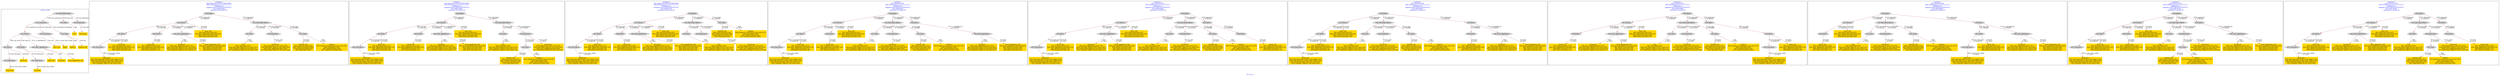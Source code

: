 digraph n0 {
fontcolor="blue"
remincross="true"
label="s01-cb.csv"
subgraph cluster_0 {
label="1-correct model"
n2[style="filled",color="white",fillcolor="lightgray",label="E12_Production1"];
n3[style="filled",color="white",fillcolor="lightgray",label="E21_Person1"];
n4[style="filled",color="white",fillcolor="lightgray",label="E52_Time-Span3"];
n5[style="filled",color="white",fillcolor="lightgray",label="E55_Type1"];
n6[style="filled",color="white",fillcolor="lightgray",label="E67_Birth1"];
n7[style="filled",color="white",fillcolor="lightgray",label="E69_Death1"];
n8[style="filled",color="white",fillcolor="lightgray",label="E82_Actor_Appellation1"];
n9[style="filled",color="white",fillcolor="lightgray",label="E22_Man-Made_Object1"];
n10[style="filled",color="white",fillcolor="lightgray",label="E35_Title1"];
n11[style="filled",color="white",fillcolor="lightgray",label="E54_Dimension1"];
n12[style="filled",color="white",fillcolor="lightgray",label="E52_Time-Span1"];
n13[style="filled",color="white",fillcolor="lightgray",label="E52_Time-Span2"];
n14[shape="plaintext",style="filled",fillcolor="gold",label="Actor_URI"];
n15[shape="plaintext",style="filled",fillcolor="gold",label="Begin Date"];
n16[shape="plaintext",style="filled",fillcolor="gold",label="Title"];
n17[shape="plaintext",style="filled",fillcolor="gold",label="Attribution"];
n18[shape="plaintext",style="filled",fillcolor="gold",label="Dated"];
n19[shape="plaintext",style="filled",fillcolor="gold",label="Medium"];
n20[shape="plaintext",style="filled",fillcolor="gold",label="Death_URI"];
n21[shape="plaintext",style="filled",fillcolor="gold",label="Dimensions"];
n22[shape="plaintext",style="filled",fillcolor="gold",label="Birth_URI"];
n23[shape="plaintext",style="filled",fillcolor="gold",label="Medium_URI"];
n24[shape="plaintext",style="filled",fillcolor="gold",label="Artist_Appellation_URI"];
n25[shape="plaintext",style="filled",fillcolor="gold",label="End Date"];
}
subgraph cluster_1 {
label="candidate 0\nlink coherence:0.05263157894736842\nnode coherence:0.1111111111111111\nconfidence:1.0\nmapping score:0.40370370370370373\ncost:1008.654558\n-precision:0.56-recall:0.45"
n27[style="filled",color="white",fillcolor="lightgray",label="E21_Person1"];
n28[style="filled",color="white",fillcolor="lightgray",label="E67_Birth1"];
n29[style="filled",color="white",fillcolor="lightgray",label="E69_Death1"];
n30[style="filled",color="white",fillcolor="lightgray",label="E82_Actor_Appellation1"];
n31[style="filled",color="white",fillcolor="lightgray",label="E22_Man-Made_Object1"];
n32[style="filled",color="white",fillcolor="lightgray",label="E35_Title1"];
n33[style="filled",color="white",fillcolor="lightgray",label="E54_Dimension1"];
n34[style="filled",color="white",fillcolor="lightgray",label="E55_Type1"];
n35[style="filled",color="white",fillcolor="lightgray",label="E38_Image1"];
n36[style="filled",color="white",fillcolor="lightgray",label="E52_Time-Span1"];
n37[shape="plaintext",style="filled",fillcolor="gold",label="Death_URI\n[E67_Death,classLink,0.502]\n[E82_Actor_Appellation,classLink,0.194]\n[E69_Birth,classLink,0.173]\n[E21_Person,classLink,0.131]"];
n38[shape="plaintext",style="filled",fillcolor="gold",label="Begin Date\n[E52_Time-Span,P82a_begin_of_the_begin,0.513]\n[E52_Time-Span,P82_at_some_time_within,0.363]\n[E52_Time-Span,P82b_end_of_the_end,0.101]\n[E33_Linguistic_Object,P3_has_note,0.024]"];
n39[shape="plaintext",style="filled",fillcolor="gold",label="Medium_URI\n[E55_Type,classLink,0.421]\n[E57_Material,classLink,0.399]\n[E74_Group,classLink,0.152]\n[E55_Type,label,0.028]"];
n40[shape="plaintext",style="filled",fillcolor="gold",label="Actor_URI\n[E67_Birth,classLink,0.307]\n[E82_Actor_Appellation,classLink,0.283]\n[E21_Person,classLink,0.216]\n[E69_Death,classLink,0.195]"];
n41[shape="plaintext",style="filled",fillcolor="gold",label="Dimensions\n[E54_Dimension,P3_has_note,0.874]\n[E22_Man-Made_Object,P3_has_note,0.054]\n[E82_Actor_Appellation,label,0.045]\n[E73_Information_Object,P3_has_note,0.028]"];
n42[shape="plaintext",style="filled",fillcolor="gold",label="Medium\n[E29_Design_or_Procedure,P3_has_note,0.367]\n[E55_Type,label,0.305]\n[E57_Material,label,0.243]\n[E57_Material,classLink,0.085]"];
n43[shape="plaintext",style="filled",fillcolor="gold",label="Attribution\n[E82_Actor_Appellation,label,0.767]\n[E22_Man-Made_Object,P3_has_note,0.087]\n[E73_Information_Object,P3_has_note,0.074]\n[E33_Linguistic_Object,P3_has_note,0.071]"];
n44[shape="plaintext",style="filled",fillcolor="gold",label="Title\n[E35_Title,label,0.565]\n[E22_Man-Made_Object,P3_has_note,0.161]\n[E33_Linguistic_Object,P3_has_note,0.14]\n[E73_Information_Object,P3_has_note,0.134]"];
n45[shape="plaintext",style="filled",fillcolor="gold",label="Birth_URI\n[E67_Birth,classLink,0.613]\n[E82_Actor_Appellation,classLink,0.159]\n[E21_Person,classLink,0.12]\n[E69_Death,classLink,0.108]"];
n46[shape="plaintext",style="filled",fillcolor="gold",label="Artist_Appellation_URI\n[E82_Actor_Appellation,classLink,0.682]\n[E21_Person,classLink,0.202]\n[E67_Birth,classLink,0.072]\n[E69_Death,classLink,0.045]"];
}
subgraph cluster_2 {
label="candidate 1\nlink coherence:0.05263157894736842\nnode coherence:0.1111111111111111\nconfidence:1.0\nmapping score:0.40370370370370373\ncost:1008.783697\n-precision:0.56-recall:0.45"
n48[style="filled",color="white",fillcolor="lightgray",label="E21_Person1"];
n49[style="filled",color="white",fillcolor="lightgray",label="E67_Birth1"];
n50[style="filled",color="white",fillcolor="lightgray",label="E69_Death1"];
n51[style="filled",color="white",fillcolor="lightgray",label="E82_Actor_Appellation1"];
n52[style="filled",color="white",fillcolor="lightgray",label="E22_Man-Made_Object1"];
n53[style="filled",color="white",fillcolor="lightgray",label="E35_Title1"];
n54[style="filled",color="white",fillcolor="lightgray",label="E54_Dimension1"];
n55[style="filled",color="white",fillcolor="lightgray",label="E38_Image1"];
n56[style="filled",color="white",fillcolor="lightgray",label="E55_Type1"];
n57[style="filled",color="white",fillcolor="lightgray",label="E52_Time-Span1"];
n58[shape="plaintext",style="filled",fillcolor="gold",label="Death_URI\n[E67_Death,classLink,0.502]\n[E82_Actor_Appellation,classLink,0.194]\n[E69_Birth,classLink,0.173]\n[E21_Person,classLink,0.131]"];
n59[shape="plaintext",style="filled",fillcolor="gold",label="Begin Date\n[E52_Time-Span,P82a_begin_of_the_begin,0.513]\n[E52_Time-Span,P82_at_some_time_within,0.363]\n[E52_Time-Span,P82b_end_of_the_end,0.101]\n[E33_Linguistic_Object,P3_has_note,0.024]"];
n60[shape="plaintext",style="filled",fillcolor="gold",label="Medium_URI\n[E55_Type,classLink,0.421]\n[E57_Material,classLink,0.399]\n[E74_Group,classLink,0.152]\n[E55_Type,label,0.028]"];
n61[shape="plaintext",style="filled",fillcolor="gold",label="Actor_URI\n[E67_Birth,classLink,0.307]\n[E82_Actor_Appellation,classLink,0.283]\n[E21_Person,classLink,0.216]\n[E69_Death,classLink,0.195]"];
n62[shape="plaintext",style="filled",fillcolor="gold",label="Dimensions\n[E54_Dimension,P3_has_note,0.874]\n[E22_Man-Made_Object,P3_has_note,0.054]\n[E82_Actor_Appellation,label,0.045]\n[E73_Information_Object,P3_has_note,0.028]"];
n63[shape="plaintext",style="filled",fillcolor="gold",label="Medium\n[E29_Design_or_Procedure,P3_has_note,0.367]\n[E55_Type,label,0.305]\n[E57_Material,label,0.243]\n[E57_Material,classLink,0.085]"];
n64[shape="plaintext",style="filled",fillcolor="gold",label="Attribution\n[E82_Actor_Appellation,label,0.767]\n[E22_Man-Made_Object,P3_has_note,0.087]\n[E73_Information_Object,P3_has_note,0.074]\n[E33_Linguistic_Object,P3_has_note,0.071]"];
n65[shape="plaintext",style="filled",fillcolor="gold",label="Title\n[E35_Title,label,0.565]\n[E22_Man-Made_Object,P3_has_note,0.161]\n[E33_Linguistic_Object,P3_has_note,0.14]\n[E73_Information_Object,P3_has_note,0.134]"];
n66[shape="plaintext",style="filled",fillcolor="gold",label="Birth_URI\n[E67_Birth,classLink,0.613]\n[E82_Actor_Appellation,classLink,0.159]\n[E21_Person,classLink,0.12]\n[E69_Death,classLink,0.108]"];
n67[shape="plaintext",style="filled",fillcolor="gold",label="Artist_Appellation_URI\n[E82_Actor_Appellation,classLink,0.682]\n[E21_Person,classLink,0.202]\n[E67_Birth,classLink,0.072]\n[E69_Death,classLink,0.045]"];
}
subgraph cluster_3 {
label="candidate 2\nlink coherence:0.05263157894736842\nnode coherence:0.1111111111111111\nconfidence:1.0\nmapping score:0.40370370370370373\ncost:1008.832776\n-precision:0.56-recall:0.45"
n69[style="filled",color="white",fillcolor="lightgray",label="E21_Person1"];
n70[style="filled",color="white",fillcolor="lightgray",label="E67_Birth1"];
n71[style="filled",color="white",fillcolor="lightgray",label="E69_Death1"];
n72[style="filled",color="white",fillcolor="lightgray",label="E82_Actor_Appellation1"];
n73[style="filled",color="white",fillcolor="lightgray",label="E22_Man-Made_Object1"];
n74[style="filled",color="white",fillcolor="lightgray",label="E35_Title1"];
n75[style="filled",color="white",fillcolor="lightgray",label="E54_Dimension1"];
n76[style="filled",color="white",fillcolor="lightgray",label="E38_Image1"];
n77[style="filled",color="white",fillcolor="lightgray",label="E55_Type1"];
n78[style="filled",color="white",fillcolor="lightgray",label="E52_Time-Span1"];
n79[shape="plaintext",style="filled",fillcolor="gold",label="Death_URI\n[E67_Death,classLink,0.502]\n[E82_Actor_Appellation,classLink,0.194]\n[E69_Birth,classLink,0.173]\n[E21_Person,classLink,0.131]"];
n80[shape="plaintext",style="filled",fillcolor="gold",label="Begin Date\n[E52_Time-Span,P82a_begin_of_the_begin,0.513]\n[E52_Time-Span,P82_at_some_time_within,0.363]\n[E52_Time-Span,P82b_end_of_the_end,0.101]\n[E33_Linguistic_Object,P3_has_note,0.024]"];
n81[shape="plaintext",style="filled",fillcolor="gold",label="Medium_URI\n[E55_Type,classLink,0.421]\n[E57_Material,classLink,0.399]\n[E74_Group,classLink,0.152]\n[E55_Type,label,0.028]"];
n82[shape="plaintext",style="filled",fillcolor="gold",label="Actor_URI\n[E67_Birth,classLink,0.307]\n[E82_Actor_Appellation,classLink,0.283]\n[E21_Person,classLink,0.216]\n[E69_Death,classLink,0.195]"];
n83[shape="plaintext",style="filled",fillcolor="gold",label="Dimensions\n[E54_Dimension,P3_has_note,0.874]\n[E22_Man-Made_Object,P3_has_note,0.054]\n[E82_Actor_Appellation,label,0.045]\n[E73_Information_Object,P3_has_note,0.028]"];
n84[shape="plaintext",style="filled",fillcolor="gold",label="Medium\n[E29_Design_or_Procedure,P3_has_note,0.367]\n[E55_Type,label,0.305]\n[E57_Material,label,0.243]\n[E57_Material,classLink,0.085]"];
n85[shape="plaintext",style="filled",fillcolor="gold",label="Attribution\n[E82_Actor_Appellation,label,0.767]\n[E22_Man-Made_Object,P3_has_note,0.087]\n[E73_Information_Object,P3_has_note,0.074]\n[E33_Linguistic_Object,P3_has_note,0.071]"];
n86[shape="plaintext",style="filled",fillcolor="gold",label="Title\n[E35_Title,label,0.565]\n[E22_Man-Made_Object,P3_has_note,0.161]\n[E33_Linguistic_Object,P3_has_note,0.14]\n[E73_Information_Object,P3_has_note,0.134]"];
n87[shape="plaintext",style="filled",fillcolor="gold",label="Birth_URI\n[E67_Birth,classLink,0.613]\n[E82_Actor_Appellation,classLink,0.159]\n[E21_Person,classLink,0.12]\n[E69_Death,classLink,0.108]"];
n88[shape="plaintext",style="filled",fillcolor="gold",label="Artist_Appellation_URI\n[E82_Actor_Appellation,classLink,0.682]\n[E21_Person,classLink,0.202]\n[E67_Birth,classLink,0.072]\n[E69_Death,classLink,0.045]"];
}
subgraph cluster_4 {
label="candidate 3\nlink coherence:0.05\nnode coherence:0.1111111111111111\nconfidence:1.0\nmapping score:0.40370370370370373\ncost:1009.65418\n-precision:0.4-recall:0.36"
n90[style="filled",color="white",fillcolor="lightgray",label="E21_Person1"];
n91[style="filled",color="white",fillcolor="lightgray",label="E67_Birth1"];
n92[style="filled",color="white",fillcolor="lightgray",label="E69_Death1"];
n93[style="filled",color="white",fillcolor="lightgray",label="E22_Man-Made_Object1"];
n94[style="filled",color="white",fillcolor="lightgray",label="E35_Title1"];
n95[style="filled",color="white",fillcolor="lightgray",label="E54_Dimension1"];
n96[style="filled",color="white",fillcolor="lightgray",label="E55_Type1"];
n97[style="filled",color="white",fillcolor="lightgray",label="E38_Image1"];
n98[style="filled",color="white",fillcolor="lightgray",label="E39_Actor1"];
n99[style="filled",color="white",fillcolor="lightgray",label="E82_Actor_Appellation1"];
n100[style="filled",color="white",fillcolor="lightgray",label="E52_Time-Span1"];
n101[shape="plaintext",style="filled",fillcolor="gold",label="Death_URI\n[E67_Death,classLink,0.502]\n[E82_Actor_Appellation,classLink,0.194]\n[E69_Birth,classLink,0.173]\n[E21_Person,classLink,0.131]"];
n102[shape="plaintext",style="filled",fillcolor="gold",label="Begin Date\n[E52_Time-Span,P82a_begin_of_the_begin,0.513]\n[E52_Time-Span,P82_at_some_time_within,0.363]\n[E52_Time-Span,P82b_end_of_the_end,0.101]\n[E33_Linguistic_Object,P3_has_note,0.024]"];
n103[shape="plaintext",style="filled",fillcolor="gold",label="Medium_URI\n[E55_Type,classLink,0.421]\n[E57_Material,classLink,0.399]\n[E74_Group,classLink,0.152]\n[E55_Type,label,0.028]"];
n104[shape="plaintext",style="filled",fillcolor="gold",label="Actor_URI\n[E67_Birth,classLink,0.307]\n[E82_Actor_Appellation,classLink,0.283]\n[E21_Person,classLink,0.216]\n[E69_Death,classLink,0.195]"];
n105[shape="plaintext",style="filled",fillcolor="gold",label="Dimensions\n[E54_Dimension,P3_has_note,0.874]\n[E22_Man-Made_Object,P3_has_note,0.054]\n[E82_Actor_Appellation,label,0.045]\n[E73_Information_Object,P3_has_note,0.028]"];
n106[shape="plaintext",style="filled",fillcolor="gold",label="Medium\n[E29_Design_or_Procedure,P3_has_note,0.367]\n[E55_Type,label,0.305]\n[E57_Material,label,0.243]\n[E57_Material,classLink,0.085]"];
n107[shape="plaintext",style="filled",fillcolor="gold",label="Attribution\n[E82_Actor_Appellation,label,0.767]\n[E22_Man-Made_Object,P3_has_note,0.087]\n[E73_Information_Object,P3_has_note,0.074]\n[E33_Linguistic_Object,P3_has_note,0.071]"];
n108[shape="plaintext",style="filled",fillcolor="gold",label="Title\n[E35_Title,label,0.565]\n[E22_Man-Made_Object,P3_has_note,0.161]\n[E33_Linguistic_Object,P3_has_note,0.14]\n[E73_Information_Object,P3_has_note,0.134]"];
n109[shape="plaintext",style="filled",fillcolor="gold",label="Birth_URI\n[E67_Birth,classLink,0.613]\n[E82_Actor_Appellation,classLink,0.159]\n[E21_Person,classLink,0.12]\n[E69_Death,classLink,0.108]"];
n110[shape="plaintext",style="filled",fillcolor="gold",label="Artist_Appellation_URI\n[E82_Actor_Appellation,classLink,0.682]\n[E21_Person,classLink,0.202]\n[E67_Birth,classLink,0.072]\n[E69_Death,classLink,0.045]"];
}
subgraph cluster_5 {
label="candidate 4\nlink coherence:0.05\nnode coherence:0.1111111111111111\nconfidence:1.0\nmapping score:0.40370370370370373\ncost:1009.654263\n-precision:0.4-recall:0.36"
n112[style="filled",color="white",fillcolor="lightgray",label="E21_Person1"];
n113[style="filled",color="white",fillcolor="lightgray",label="E67_Birth1"];
n114[style="filled",color="white",fillcolor="lightgray",label="E82_Actor_Appellation1"];
n115[style="filled",color="white",fillcolor="lightgray",label="E22_Man-Made_Object1"];
n116[style="filled",color="white",fillcolor="lightgray",label="E35_Title1"];
n117[style="filled",color="white",fillcolor="lightgray",label="E54_Dimension1"];
n118[style="filled",color="white",fillcolor="lightgray",label="E55_Type1"];
n119[style="filled",color="white",fillcolor="lightgray",label="E38_Image1"];
n120[style="filled",color="white",fillcolor="lightgray",label="E39_Actor1"];
n121[style="filled",color="white",fillcolor="lightgray",label="E69_Death1"];
n122[style="filled",color="white",fillcolor="lightgray",label="E52_Time-Span1"];
n123[shape="plaintext",style="filled",fillcolor="gold",label="Death_URI\n[E67_Death,classLink,0.502]\n[E82_Actor_Appellation,classLink,0.194]\n[E69_Birth,classLink,0.173]\n[E21_Person,classLink,0.131]"];
n124[shape="plaintext",style="filled",fillcolor="gold",label="Begin Date\n[E52_Time-Span,P82a_begin_of_the_begin,0.513]\n[E52_Time-Span,P82_at_some_time_within,0.363]\n[E52_Time-Span,P82b_end_of_the_end,0.101]\n[E33_Linguistic_Object,P3_has_note,0.024]"];
n125[shape="plaintext",style="filled",fillcolor="gold",label="Medium_URI\n[E55_Type,classLink,0.421]\n[E57_Material,classLink,0.399]\n[E74_Group,classLink,0.152]\n[E55_Type,label,0.028]"];
n126[shape="plaintext",style="filled",fillcolor="gold",label="Actor_URI\n[E67_Birth,classLink,0.307]\n[E82_Actor_Appellation,classLink,0.283]\n[E21_Person,classLink,0.216]\n[E69_Death,classLink,0.195]"];
n127[shape="plaintext",style="filled",fillcolor="gold",label="Dimensions\n[E54_Dimension,P3_has_note,0.874]\n[E22_Man-Made_Object,P3_has_note,0.054]\n[E82_Actor_Appellation,label,0.045]\n[E73_Information_Object,P3_has_note,0.028]"];
n128[shape="plaintext",style="filled",fillcolor="gold",label="Medium\n[E29_Design_or_Procedure,P3_has_note,0.367]\n[E55_Type,label,0.305]\n[E57_Material,label,0.243]\n[E57_Material,classLink,0.085]"];
n129[shape="plaintext",style="filled",fillcolor="gold",label="Attribution\n[E82_Actor_Appellation,label,0.767]\n[E22_Man-Made_Object,P3_has_note,0.087]\n[E73_Information_Object,P3_has_note,0.074]\n[E33_Linguistic_Object,P3_has_note,0.071]"];
n130[shape="plaintext",style="filled",fillcolor="gold",label="Title\n[E35_Title,label,0.565]\n[E22_Man-Made_Object,P3_has_note,0.161]\n[E33_Linguistic_Object,P3_has_note,0.14]\n[E73_Information_Object,P3_has_note,0.134]"];
n131[shape="plaintext",style="filled",fillcolor="gold",label="Birth_URI\n[E67_Birth,classLink,0.613]\n[E82_Actor_Appellation,classLink,0.159]\n[E21_Person,classLink,0.12]\n[E69_Death,classLink,0.108]"];
n132[shape="plaintext",style="filled",fillcolor="gold",label="Artist_Appellation_URI\n[E82_Actor_Appellation,classLink,0.682]\n[E21_Person,classLink,0.202]\n[E67_Birth,classLink,0.072]\n[E69_Death,classLink,0.045]"];
}
subgraph cluster_6 {
label="candidate 5\nlink coherence:0.05\nnode coherence:0.1111111111111111\nconfidence:1.0\nmapping score:0.40370370370370373\ncost:1009.654577\n-precision:0.3-recall:0.27"
n134[style="filled",color="white",fillcolor="lightgray",label="E21_Person1"];
n135[style="filled",color="white",fillcolor="lightgray",label="E67_Birth1"];
n136[style="filled",color="white",fillcolor="lightgray",label="E22_Man-Made_Object1"];
n137[style="filled",color="white",fillcolor="lightgray",label="E35_Title1"];
n138[style="filled",color="white",fillcolor="lightgray",label="E54_Dimension1"];
n139[style="filled",color="white",fillcolor="lightgray",label="E55_Type1"];
n140[style="filled",color="white",fillcolor="lightgray",label="E38_Image1"];
n141[style="filled",color="white",fillcolor="lightgray",label="E39_Actor1"];
n142[style="filled",color="white",fillcolor="lightgray",label="E69_Death1"];
n143[style="filled",color="white",fillcolor="lightgray",label="E82_Actor_Appellation1"];
n144[style="filled",color="white",fillcolor="lightgray",label="E52_Time-Span1"];
n145[shape="plaintext",style="filled",fillcolor="gold",label="Death_URI\n[E67_Death,classLink,0.502]\n[E82_Actor_Appellation,classLink,0.194]\n[E69_Birth,classLink,0.173]\n[E21_Person,classLink,0.131]"];
n146[shape="plaintext",style="filled",fillcolor="gold",label="Begin Date\n[E52_Time-Span,P82a_begin_of_the_begin,0.513]\n[E52_Time-Span,P82_at_some_time_within,0.363]\n[E52_Time-Span,P82b_end_of_the_end,0.101]\n[E33_Linguistic_Object,P3_has_note,0.024]"];
n147[shape="plaintext",style="filled",fillcolor="gold",label="Medium_URI\n[E55_Type,classLink,0.421]\n[E57_Material,classLink,0.399]\n[E74_Group,classLink,0.152]\n[E55_Type,label,0.028]"];
n148[shape="plaintext",style="filled",fillcolor="gold",label="Actor_URI\n[E67_Birth,classLink,0.307]\n[E82_Actor_Appellation,classLink,0.283]\n[E21_Person,classLink,0.216]\n[E69_Death,classLink,0.195]"];
n149[shape="plaintext",style="filled",fillcolor="gold",label="Dimensions\n[E54_Dimension,P3_has_note,0.874]\n[E22_Man-Made_Object,P3_has_note,0.054]\n[E82_Actor_Appellation,label,0.045]\n[E73_Information_Object,P3_has_note,0.028]"];
n150[shape="plaintext",style="filled",fillcolor="gold",label="Medium\n[E29_Design_or_Procedure,P3_has_note,0.367]\n[E55_Type,label,0.305]\n[E57_Material,label,0.243]\n[E57_Material,classLink,0.085]"];
n151[shape="plaintext",style="filled",fillcolor="gold",label="Attribution\n[E82_Actor_Appellation,label,0.767]\n[E22_Man-Made_Object,P3_has_note,0.087]\n[E73_Information_Object,P3_has_note,0.074]\n[E33_Linguistic_Object,P3_has_note,0.071]"];
n152[shape="plaintext",style="filled",fillcolor="gold",label="Title\n[E35_Title,label,0.565]\n[E22_Man-Made_Object,P3_has_note,0.161]\n[E33_Linguistic_Object,P3_has_note,0.14]\n[E73_Information_Object,P3_has_note,0.134]"];
n153[shape="plaintext",style="filled",fillcolor="gold",label="Birth_URI\n[E67_Birth,classLink,0.613]\n[E82_Actor_Appellation,classLink,0.159]\n[E21_Person,classLink,0.12]\n[E69_Death,classLink,0.108]"];
n154[shape="plaintext",style="filled",fillcolor="gold",label="Artist_Appellation_URI\n[E82_Actor_Appellation,classLink,0.682]\n[E21_Person,classLink,0.202]\n[E67_Birth,classLink,0.072]\n[E69_Death,classLink,0.045]"];
}
subgraph cluster_7 {
label="candidate 6\nlink coherence:0.05\nnode coherence:0.1111111111111111\nconfidence:1.0\nmapping score:0.40370370370370373\ncost:1009.655969\n-precision:0.4-recall:0.36"
n156[style="filled",color="white",fillcolor="lightgray",label="E21_Person1"];
n157[style="filled",color="white",fillcolor="lightgray",label="E69_Death1"];
n158[style="filled",color="white",fillcolor="lightgray",label="E82_Actor_Appellation1"];
n159[style="filled",color="white",fillcolor="lightgray",label="E22_Man-Made_Object1"];
n160[style="filled",color="white",fillcolor="lightgray",label="E35_Title1"];
n161[style="filled",color="white",fillcolor="lightgray",label="E54_Dimension1"];
n162[style="filled",color="white",fillcolor="lightgray",label="E55_Type1"];
n163[style="filled",color="white",fillcolor="lightgray",label="E38_Image1"];
n164[style="filled",color="white",fillcolor="lightgray",label="E39_Actor1"];
n165[style="filled",color="white",fillcolor="lightgray",label="E67_Birth1"];
n166[style="filled",color="white",fillcolor="lightgray",label="E52_Time-Span1"];
n167[shape="plaintext",style="filled",fillcolor="gold",label="Death_URI\n[E67_Death,classLink,0.502]\n[E82_Actor_Appellation,classLink,0.194]\n[E69_Birth,classLink,0.173]\n[E21_Person,classLink,0.131]"];
n168[shape="plaintext",style="filled",fillcolor="gold",label="Begin Date\n[E52_Time-Span,P82a_begin_of_the_begin,0.513]\n[E52_Time-Span,P82_at_some_time_within,0.363]\n[E52_Time-Span,P82b_end_of_the_end,0.101]\n[E33_Linguistic_Object,P3_has_note,0.024]"];
n169[shape="plaintext",style="filled",fillcolor="gold",label="Medium_URI\n[E55_Type,classLink,0.421]\n[E57_Material,classLink,0.399]\n[E74_Group,classLink,0.152]\n[E55_Type,label,0.028]"];
n170[shape="plaintext",style="filled",fillcolor="gold",label="Actor_URI\n[E67_Birth,classLink,0.307]\n[E82_Actor_Appellation,classLink,0.283]\n[E21_Person,classLink,0.216]\n[E69_Death,classLink,0.195]"];
n171[shape="plaintext",style="filled",fillcolor="gold",label="Dimensions\n[E54_Dimension,P3_has_note,0.874]\n[E22_Man-Made_Object,P3_has_note,0.054]\n[E82_Actor_Appellation,label,0.045]\n[E73_Information_Object,P3_has_note,0.028]"];
n172[shape="plaintext",style="filled",fillcolor="gold",label="Medium\n[E29_Design_or_Procedure,P3_has_note,0.367]\n[E55_Type,label,0.305]\n[E57_Material,label,0.243]\n[E57_Material,classLink,0.085]"];
n173[shape="plaintext",style="filled",fillcolor="gold",label="Attribution\n[E82_Actor_Appellation,label,0.767]\n[E22_Man-Made_Object,P3_has_note,0.087]\n[E73_Information_Object,P3_has_note,0.074]\n[E33_Linguistic_Object,P3_has_note,0.071]"];
n174[shape="plaintext",style="filled",fillcolor="gold",label="Title\n[E35_Title,label,0.565]\n[E22_Man-Made_Object,P3_has_note,0.161]\n[E33_Linguistic_Object,P3_has_note,0.14]\n[E73_Information_Object,P3_has_note,0.134]"];
n175[shape="plaintext",style="filled",fillcolor="gold",label="Birth_URI\n[E67_Birth,classLink,0.613]\n[E82_Actor_Appellation,classLink,0.159]\n[E21_Person,classLink,0.12]\n[E69_Death,classLink,0.108]"];
n176[shape="plaintext",style="filled",fillcolor="gold",label="Artist_Appellation_URI\n[E82_Actor_Appellation,classLink,0.682]\n[E21_Person,classLink,0.202]\n[E67_Birth,classLink,0.072]\n[E69_Death,classLink,0.045]"];
}
subgraph cluster_8 {
label="candidate 7\nlink coherence:0.05\nnode coherence:0.1111111111111111\nconfidence:1.0\nmapping score:0.40370370370370373\ncost:1009.656283\n-precision:0.3-recall:0.27"
n178[style="filled",color="white",fillcolor="lightgray",label="E21_Person1"];
n179[style="filled",color="white",fillcolor="lightgray",label="E69_Death1"];
n180[style="filled",color="white",fillcolor="lightgray",label="E22_Man-Made_Object1"];
n181[style="filled",color="white",fillcolor="lightgray",label="E35_Title1"];
n182[style="filled",color="white",fillcolor="lightgray",label="E54_Dimension1"];
n183[style="filled",color="white",fillcolor="lightgray",label="E55_Type1"];
n184[style="filled",color="white",fillcolor="lightgray",label="E38_Image1"];
n185[style="filled",color="white",fillcolor="lightgray",label="E39_Actor1"];
n186[style="filled",color="white",fillcolor="lightgray",label="E67_Birth1"];
n187[style="filled",color="white",fillcolor="lightgray",label="E82_Actor_Appellation1"];
n188[style="filled",color="white",fillcolor="lightgray",label="E52_Time-Span1"];
n189[shape="plaintext",style="filled",fillcolor="gold",label="Death_URI\n[E67_Death,classLink,0.502]\n[E82_Actor_Appellation,classLink,0.194]\n[E69_Birth,classLink,0.173]\n[E21_Person,classLink,0.131]"];
n190[shape="plaintext",style="filled",fillcolor="gold",label="Begin Date\n[E52_Time-Span,P82a_begin_of_the_begin,0.513]\n[E52_Time-Span,P82_at_some_time_within,0.363]\n[E52_Time-Span,P82b_end_of_the_end,0.101]\n[E33_Linguistic_Object,P3_has_note,0.024]"];
n191[shape="plaintext",style="filled",fillcolor="gold",label="Medium_URI\n[E55_Type,classLink,0.421]\n[E57_Material,classLink,0.399]\n[E74_Group,classLink,0.152]\n[E55_Type,label,0.028]"];
n192[shape="plaintext",style="filled",fillcolor="gold",label="Actor_URI\n[E67_Birth,classLink,0.307]\n[E82_Actor_Appellation,classLink,0.283]\n[E21_Person,classLink,0.216]\n[E69_Death,classLink,0.195]"];
n193[shape="plaintext",style="filled",fillcolor="gold",label="Dimensions\n[E54_Dimension,P3_has_note,0.874]\n[E22_Man-Made_Object,P3_has_note,0.054]\n[E82_Actor_Appellation,label,0.045]\n[E73_Information_Object,P3_has_note,0.028]"];
n194[shape="plaintext",style="filled",fillcolor="gold",label="Medium\n[E29_Design_or_Procedure,P3_has_note,0.367]\n[E55_Type,label,0.305]\n[E57_Material,label,0.243]\n[E57_Material,classLink,0.085]"];
n195[shape="plaintext",style="filled",fillcolor="gold",label="Attribution\n[E82_Actor_Appellation,label,0.767]\n[E22_Man-Made_Object,P3_has_note,0.087]\n[E73_Information_Object,P3_has_note,0.074]\n[E33_Linguistic_Object,P3_has_note,0.071]"];
n196[shape="plaintext",style="filled",fillcolor="gold",label="Title\n[E35_Title,label,0.565]\n[E22_Man-Made_Object,P3_has_note,0.161]\n[E33_Linguistic_Object,P3_has_note,0.14]\n[E73_Information_Object,P3_has_note,0.134]"];
n197[shape="plaintext",style="filled",fillcolor="gold",label="Birth_URI\n[E67_Birth,classLink,0.613]\n[E82_Actor_Appellation,classLink,0.159]\n[E21_Person,classLink,0.12]\n[E69_Death,classLink,0.108]"];
n198[shape="plaintext",style="filled",fillcolor="gold",label="Artist_Appellation_URI\n[E82_Actor_Appellation,classLink,0.682]\n[E21_Person,classLink,0.202]\n[E67_Birth,classLink,0.072]\n[E69_Death,classLink,0.045]"];
}
subgraph cluster_9 {
label="candidate 8\nlink coherence:0.05\nnode coherence:0.1111111111111111\nconfidence:1.0\nmapping score:0.40370370370370373\ncost:1009.783319\n-precision:0.4-recall:0.36"
n200[style="filled",color="white",fillcolor="lightgray",label="E21_Person1"];
n201[style="filled",color="white",fillcolor="lightgray",label="E67_Birth1"];
n202[style="filled",color="white",fillcolor="lightgray",label="E69_Death1"];
n203[style="filled",color="white",fillcolor="lightgray",label="E22_Man-Made_Object1"];
n204[style="filled",color="white",fillcolor="lightgray",label="E35_Title1"];
n205[style="filled",color="white",fillcolor="lightgray",label="E54_Dimension1"];
n206[style="filled",color="white",fillcolor="lightgray",label="E38_Image1"];
n207[style="filled",color="white",fillcolor="lightgray",label="E39_Actor1"];
n208[style="filled",color="white",fillcolor="lightgray",label="E82_Actor_Appellation1"];
n209[style="filled",color="white",fillcolor="lightgray",label="E55_Type1"];
n210[style="filled",color="white",fillcolor="lightgray",label="E52_Time-Span1"];
n211[shape="plaintext",style="filled",fillcolor="gold",label="Death_URI\n[E67_Death,classLink,0.502]\n[E82_Actor_Appellation,classLink,0.194]\n[E69_Birth,classLink,0.173]\n[E21_Person,classLink,0.131]"];
n212[shape="plaintext",style="filled",fillcolor="gold",label="Begin Date\n[E52_Time-Span,P82a_begin_of_the_begin,0.513]\n[E52_Time-Span,P82_at_some_time_within,0.363]\n[E52_Time-Span,P82b_end_of_the_end,0.101]\n[E33_Linguistic_Object,P3_has_note,0.024]"];
n213[shape="plaintext",style="filled",fillcolor="gold",label="Medium_URI\n[E55_Type,classLink,0.421]\n[E57_Material,classLink,0.399]\n[E74_Group,classLink,0.152]\n[E55_Type,label,0.028]"];
n214[shape="plaintext",style="filled",fillcolor="gold",label="Actor_URI\n[E67_Birth,classLink,0.307]\n[E82_Actor_Appellation,classLink,0.283]\n[E21_Person,classLink,0.216]\n[E69_Death,classLink,0.195]"];
n215[shape="plaintext",style="filled",fillcolor="gold",label="Dimensions\n[E54_Dimension,P3_has_note,0.874]\n[E22_Man-Made_Object,P3_has_note,0.054]\n[E82_Actor_Appellation,label,0.045]\n[E73_Information_Object,P3_has_note,0.028]"];
n216[shape="plaintext",style="filled",fillcolor="gold",label="Medium\n[E29_Design_or_Procedure,P3_has_note,0.367]\n[E55_Type,label,0.305]\n[E57_Material,label,0.243]\n[E57_Material,classLink,0.085]"];
n217[shape="plaintext",style="filled",fillcolor="gold",label="Attribution\n[E82_Actor_Appellation,label,0.767]\n[E22_Man-Made_Object,P3_has_note,0.087]\n[E73_Information_Object,P3_has_note,0.074]\n[E33_Linguistic_Object,P3_has_note,0.071]"];
n218[shape="plaintext",style="filled",fillcolor="gold",label="Title\n[E35_Title,label,0.565]\n[E22_Man-Made_Object,P3_has_note,0.161]\n[E33_Linguistic_Object,P3_has_note,0.14]\n[E73_Information_Object,P3_has_note,0.134]"];
n219[shape="plaintext",style="filled",fillcolor="gold",label="Birth_URI\n[E67_Birth,classLink,0.613]\n[E82_Actor_Appellation,classLink,0.159]\n[E21_Person,classLink,0.12]\n[E69_Death,classLink,0.108]"];
n220[shape="plaintext",style="filled",fillcolor="gold",label="Artist_Appellation_URI\n[E82_Actor_Appellation,classLink,0.682]\n[E21_Person,classLink,0.202]\n[E67_Birth,classLink,0.072]\n[E69_Death,classLink,0.045]"];
}
subgraph cluster_10 {
label="candidate 9\nlink coherence:0.05\nnode coherence:0.1111111111111111\nconfidence:1.0\nmapping score:0.40370370370370373\ncost:1009.783402\n-precision:0.4-recall:0.36"
n222[style="filled",color="white",fillcolor="lightgray",label="E21_Person1"];
n223[style="filled",color="white",fillcolor="lightgray",label="E67_Birth1"];
n224[style="filled",color="white",fillcolor="lightgray",label="E82_Actor_Appellation1"];
n225[style="filled",color="white",fillcolor="lightgray",label="E22_Man-Made_Object1"];
n226[style="filled",color="white",fillcolor="lightgray",label="E35_Title1"];
n227[style="filled",color="white",fillcolor="lightgray",label="E54_Dimension1"];
n228[style="filled",color="white",fillcolor="lightgray",label="E38_Image1"];
n229[style="filled",color="white",fillcolor="lightgray",label="E39_Actor1"];
n230[style="filled",color="white",fillcolor="lightgray",label="E69_Death1"];
n231[style="filled",color="white",fillcolor="lightgray",label="E55_Type1"];
n232[style="filled",color="white",fillcolor="lightgray",label="E52_Time-Span1"];
n233[shape="plaintext",style="filled",fillcolor="gold",label="Death_URI\n[E67_Death,classLink,0.502]\n[E82_Actor_Appellation,classLink,0.194]\n[E69_Birth,classLink,0.173]\n[E21_Person,classLink,0.131]"];
n234[shape="plaintext",style="filled",fillcolor="gold",label="Begin Date\n[E52_Time-Span,P82a_begin_of_the_begin,0.513]\n[E52_Time-Span,P82_at_some_time_within,0.363]\n[E52_Time-Span,P82b_end_of_the_end,0.101]\n[E33_Linguistic_Object,P3_has_note,0.024]"];
n235[shape="plaintext",style="filled",fillcolor="gold",label="Medium_URI\n[E55_Type,classLink,0.421]\n[E57_Material,classLink,0.399]\n[E74_Group,classLink,0.152]\n[E55_Type,label,0.028]"];
n236[shape="plaintext",style="filled",fillcolor="gold",label="Actor_URI\n[E67_Birth,classLink,0.307]\n[E82_Actor_Appellation,classLink,0.283]\n[E21_Person,classLink,0.216]\n[E69_Death,classLink,0.195]"];
n237[shape="plaintext",style="filled",fillcolor="gold",label="Dimensions\n[E54_Dimension,P3_has_note,0.874]\n[E22_Man-Made_Object,P3_has_note,0.054]\n[E82_Actor_Appellation,label,0.045]\n[E73_Information_Object,P3_has_note,0.028]"];
n238[shape="plaintext",style="filled",fillcolor="gold",label="Medium\n[E29_Design_or_Procedure,P3_has_note,0.367]\n[E55_Type,label,0.305]\n[E57_Material,label,0.243]\n[E57_Material,classLink,0.085]"];
n239[shape="plaintext",style="filled",fillcolor="gold",label="Attribution\n[E82_Actor_Appellation,label,0.767]\n[E22_Man-Made_Object,P3_has_note,0.087]\n[E73_Information_Object,P3_has_note,0.074]\n[E33_Linguistic_Object,P3_has_note,0.071]"];
n240[shape="plaintext",style="filled",fillcolor="gold",label="Title\n[E35_Title,label,0.565]\n[E22_Man-Made_Object,P3_has_note,0.161]\n[E33_Linguistic_Object,P3_has_note,0.14]\n[E73_Information_Object,P3_has_note,0.134]"];
n241[shape="plaintext",style="filled",fillcolor="gold",label="Birth_URI\n[E67_Birth,classLink,0.613]\n[E82_Actor_Appellation,classLink,0.159]\n[E21_Person,classLink,0.12]\n[E69_Death,classLink,0.108]"];
n242[shape="plaintext",style="filled",fillcolor="gold",label="Artist_Appellation_URI\n[E82_Actor_Appellation,classLink,0.682]\n[E21_Person,classLink,0.202]\n[E67_Birth,classLink,0.072]\n[E69_Death,classLink,0.045]"];
}
n2 -> n3[color="brown",fontcolor="black",label="P14_carried_out_by"]
n2 -> n4[color="brown",fontcolor="black",label="P4_has_time-span"]
n2 -> n5[color="brown",fontcolor="black",label="P32_used_general_technique"]
n3 -> n6[color="brown",fontcolor="black",label="P98i_was_born"]
n3 -> n7[color="brown",fontcolor="black",label="P100i_died_in"]
n3 -> n8[color="brown",fontcolor="black",label="P131_is_identified_by"]
n9 -> n2[color="brown",fontcolor="black",label="P108i_was_produced_by"]
n9 -> n10[color="brown",fontcolor="black",label="P102_has_title"]
n9 -> n11[color="brown",fontcolor="black",label="P43_has_dimension"]
n6 -> n12[color="brown",fontcolor="black",label="P4_has_time-span"]
n7 -> n13[color="brown",fontcolor="black",label="P4_has_time-span"]
n3 -> n14[color="brown",fontcolor="black",label="classLink"]
n12 -> n15[color="brown",fontcolor="black",label="P82_at_some_time_within"]
n10 -> n16[color="brown",fontcolor="black",label="label"]
n8 -> n17[color="brown",fontcolor="black",label="label"]
n4 -> n18[color="brown",fontcolor="black",label="P82_at_some_time_within"]
n5 -> n19[color="brown",fontcolor="black",label="label"]
n7 -> n20[color="brown",fontcolor="black",label="classLink"]
n11 -> n21[color="brown",fontcolor="black",label="P3_has_note"]
n6 -> n22[color="brown",fontcolor="black",label="classLink"]
n5 -> n23[color="brown",fontcolor="black",label="classLink"]
n8 -> n24[color="brown",fontcolor="black",label="classLink"]
n13 -> n25[color="brown",fontcolor="black",label="P82_at_some_time_within"]
n27 -> n28[color="brown",fontcolor="black",label="P98i_was_born\nw=0.993786"]
n27 -> n29[color="brown",fontcolor="black",label="P100i_died_in\nw=0.995499"]
n27 -> n30[color="brown",fontcolor="black",label="P131_is_identified_by\nw=0.992637"]
n31 -> n32[color="brown",fontcolor="black",label="P102_has_title\nw=0.976935"]
n31 -> n33[color="brown",fontcolor="black",label="P43_has_dimension\nw=0.914539"]
n31 -> n34[color="brown",fontcolor="black",label="P2_has_type\nw=0.804988"]
n35 -> n27[color="brown",fontcolor="black",label="P138_represents\nw=0.999308"]
n35 -> n31[color="brown",fontcolor="black",label="P138_represents\nw=0.983075"]
n28 -> n36[color="brown",fontcolor="black",label="P4_has_time-span\nw=0.993791"]
n29 -> n37[color="brown",fontcolor="black",label="classLink\nw=100.0"]
n36 -> n38[color="brown",fontcolor="black",label="P82_at_some_time_within\nw=100.0"]
n34 -> n39[color="brown",fontcolor="black",label="classLink\nw=100.0"]
n27 -> n40[color="brown",fontcolor="black",label="classLink\nw=100.0"]
n33 -> n41[color="brown",fontcolor="black",label="P3_has_note\nw=100.0"]
n34 -> n42[color="brown",fontcolor="black",label="label\nw=100.0"]
n30 -> n43[color="brown",fontcolor="black",label="label\nw=100.0"]
n32 -> n44[color="brown",fontcolor="black",label="label\nw=100.0"]
n28 -> n45[color="brown",fontcolor="black",label="classLink\nw=100.0"]
n30 -> n46[color="brown",fontcolor="black",label="classLink\nw=100.0"]
n48 -> n49[color="brown",fontcolor="black",label="P98i_was_born\nw=0.993786"]
n48 -> n50[color="brown",fontcolor="black",label="P100i_died_in\nw=0.995499"]
n48 -> n51[color="brown",fontcolor="black",label="P131_is_identified_by\nw=0.992637"]
n52 -> n53[color="brown",fontcolor="black",label="P102_has_title\nw=0.976935"]
n52 -> n54[color="brown",fontcolor="black",label="P43_has_dimension\nw=0.914539"]
n55 -> n48[color="brown",fontcolor="black",label="P138_represents\nw=0.999308"]
n55 -> n52[color="brown",fontcolor="black",label="P138_represents\nw=0.983075"]
n54 -> n56[color="brown",fontcolor="black",label="P2_has_type\nw=0.934127"]
n49 -> n57[color="brown",fontcolor="black",label="P4_has_time-span\nw=0.993791"]
n50 -> n58[color="brown",fontcolor="black",label="classLink\nw=100.0"]
n57 -> n59[color="brown",fontcolor="black",label="P82_at_some_time_within\nw=100.0"]
n56 -> n60[color="brown",fontcolor="black",label="classLink\nw=100.0"]
n48 -> n61[color="brown",fontcolor="black",label="classLink\nw=100.0"]
n54 -> n62[color="brown",fontcolor="black",label="P3_has_note\nw=100.0"]
n56 -> n63[color="brown",fontcolor="black",label="label\nw=100.0"]
n51 -> n64[color="brown",fontcolor="black",label="label\nw=100.0"]
n53 -> n65[color="brown",fontcolor="black",label="label\nw=100.0"]
n49 -> n66[color="brown",fontcolor="black",label="classLink\nw=100.0"]
n51 -> n67[color="brown",fontcolor="black",label="classLink\nw=100.0"]
n69 -> n70[color="brown",fontcolor="black",label="P98i_was_born\nw=0.993786"]
n69 -> n71[color="brown",fontcolor="black",label="P100i_died_in\nw=0.995499"]
n69 -> n72[color="brown",fontcolor="black",label="P131_is_identified_by\nw=0.992637"]
n73 -> n74[color="brown",fontcolor="black",label="P102_has_title\nw=0.976935"]
n73 -> n75[color="brown",fontcolor="black",label="P43_has_dimension\nw=0.914539"]
n76 -> n69[color="brown",fontcolor="black",label="P138_represents\nw=0.999308"]
n76 -> n73[color="brown",fontcolor="black",label="P138_represents\nw=0.983075"]
n76 -> n77[color="brown",fontcolor="black",label="P2_has_type\nw=0.983207"]
n70 -> n78[color="brown",fontcolor="black",label="P4_has_time-span\nw=0.993791"]
n71 -> n79[color="brown",fontcolor="black",label="classLink\nw=100.0"]
n78 -> n80[color="brown",fontcolor="black",label="P82_at_some_time_within\nw=100.0"]
n77 -> n81[color="brown",fontcolor="black",label="classLink\nw=100.0"]
n69 -> n82[color="brown",fontcolor="black",label="classLink\nw=100.0"]
n75 -> n83[color="brown",fontcolor="black",label="P3_has_note\nw=100.0"]
n77 -> n84[color="brown",fontcolor="black",label="label\nw=100.0"]
n72 -> n85[color="brown",fontcolor="black",label="label\nw=100.0"]
n74 -> n86[color="brown",fontcolor="black",label="label\nw=100.0"]
n70 -> n87[color="brown",fontcolor="black",label="classLink\nw=100.0"]
n72 -> n88[color="brown",fontcolor="black",label="classLink\nw=100.0"]
n90 -> n91[color="brown",fontcolor="black",label="P98i_was_born\nw=0.993786"]
n90 -> n92[color="brown",fontcolor="black",label="P100i_died_in\nw=0.995499"]
n93 -> n94[color="brown",fontcolor="black",label="P102_has_title\nw=0.976935"]
n93 -> n95[color="brown",fontcolor="black",label="P43_has_dimension\nw=0.914539"]
n93 -> n96[color="brown",fontcolor="black",label="P2_has_type\nw=0.804988"]
n97 -> n90[color="brown",fontcolor="black",label="P138_represents\nw=0.999308"]
n97 -> n93[color="brown",fontcolor="black",label="P138_represents\nw=0.983075"]
n97 -> n98[color="brown",fontcolor="black",label="P138_represents\nw=0.999308"]
n98 -> n99[color="brown",fontcolor="black",label="P131_is_identified_by\nw=0.992951"]
n91 -> n100[color="brown",fontcolor="black",label="P4_has_time-span\nw=0.993791"]
n92 -> n101[color="brown",fontcolor="black",label="classLink\nw=100.0"]
n100 -> n102[color="brown",fontcolor="black",label="P82_at_some_time_within\nw=100.0"]
n96 -> n103[color="brown",fontcolor="black",label="classLink\nw=100.0"]
n90 -> n104[color="brown",fontcolor="black",label="classLink\nw=100.0"]
n95 -> n105[color="brown",fontcolor="black",label="P3_has_note\nw=100.0"]
n96 -> n106[color="brown",fontcolor="black",label="label\nw=100.0"]
n99 -> n107[color="brown",fontcolor="black",label="label\nw=100.0"]
n94 -> n108[color="brown",fontcolor="black",label="label\nw=100.0"]
n91 -> n109[color="brown",fontcolor="black",label="classLink\nw=100.0"]
n99 -> n110[color="brown",fontcolor="black",label="classLink\nw=100.0"]
n112 -> n113[color="brown",fontcolor="black",label="P98i_was_born\nw=0.993786"]
n112 -> n114[color="brown",fontcolor="black",label="P131_is_identified_by\nw=0.992637"]
n115 -> n116[color="brown",fontcolor="black",label="P102_has_title\nw=0.976935"]
n115 -> n117[color="brown",fontcolor="black",label="P43_has_dimension\nw=0.914539"]
n115 -> n118[color="brown",fontcolor="black",label="P2_has_type\nw=0.804988"]
n119 -> n112[color="brown",fontcolor="black",label="P138_represents\nw=0.999308"]
n119 -> n115[color="brown",fontcolor="black",label="P138_represents\nw=0.983075"]
n119 -> n120[color="brown",fontcolor="black",label="P138_represents\nw=0.999308"]
n120 -> n121[color="brown",fontcolor="black",label="P100i_died_in\nw=0.995896"]
n113 -> n122[color="brown",fontcolor="black",label="P4_has_time-span\nw=0.993791"]
n121 -> n123[color="brown",fontcolor="black",label="classLink\nw=100.0"]
n122 -> n124[color="brown",fontcolor="black",label="P82_at_some_time_within\nw=100.0"]
n118 -> n125[color="brown",fontcolor="black",label="classLink\nw=100.0"]
n112 -> n126[color="brown",fontcolor="black",label="classLink\nw=100.0"]
n117 -> n127[color="brown",fontcolor="black",label="P3_has_note\nw=100.0"]
n118 -> n128[color="brown",fontcolor="black",label="label\nw=100.0"]
n114 -> n129[color="brown",fontcolor="black",label="label\nw=100.0"]
n116 -> n130[color="brown",fontcolor="black",label="label\nw=100.0"]
n113 -> n131[color="brown",fontcolor="black",label="classLink\nw=100.0"]
n114 -> n132[color="brown",fontcolor="black",label="classLink\nw=100.0"]
n134 -> n135[color="brown",fontcolor="black",label="P98i_was_born\nw=0.993786"]
n136 -> n137[color="brown",fontcolor="black",label="P102_has_title\nw=0.976935"]
n136 -> n138[color="brown",fontcolor="black",label="P43_has_dimension\nw=0.914539"]
n136 -> n139[color="brown",fontcolor="black",label="P2_has_type\nw=0.804988"]
n140 -> n134[color="brown",fontcolor="black",label="P138_represents\nw=0.999308"]
n140 -> n136[color="brown",fontcolor="black",label="P138_represents\nw=0.983075"]
n140 -> n141[color="brown",fontcolor="black",label="P138_represents\nw=0.999308"]
n141 -> n142[color="brown",fontcolor="black",label="P100i_died_in\nw=0.995896"]
n141 -> n143[color="brown",fontcolor="black",label="P131_is_identified_by\nw=0.992951"]
n135 -> n144[color="brown",fontcolor="black",label="P4_has_time-span\nw=0.993791"]
n142 -> n145[color="brown",fontcolor="black",label="classLink\nw=100.0"]
n144 -> n146[color="brown",fontcolor="black",label="P82_at_some_time_within\nw=100.0"]
n139 -> n147[color="brown",fontcolor="black",label="classLink\nw=100.0"]
n134 -> n148[color="brown",fontcolor="black",label="classLink\nw=100.0"]
n138 -> n149[color="brown",fontcolor="black",label="P3_has_note\nw=100.0"]
n139 -> n150[color="brown",fontcolor="black",label="label\nw=100.0"]
n143 -> n151[color="brown",fontcolor="black",label="label\nw=100.0"]
n137 -> n152[color="brown",fontcolor="black",label="label\nw=100.0"]
n135 -> n153[color="brown",fontcolor="black",label="classLink\nw=100.0"]
n143 -> n154[color="brown",fontcolor="black",label="classLink\nw=100.0"]
n156 -> n157[color="brown",fontcolor="black",label="P100i_died_in\nw=0.995499"]
n156 -> n158[color="brown",fontcolor="black",label="P131_is_identified_by\nw=0.992637"]
n159 -> n160[color="brown",fontcolor="black",label="P102_has_title\nw=0.976935"]
n159 -> n161[color="brown",fontcolor="black",label="P43_has_dimension\nw=0.914539"]
n159 -> n162[color="brown",fontcolor="black",label="P2_has_type\nw=0.804988"]
n163 -> n156[color="brown",fontcolor="black",label="P138_represents\nw=0.999308"]
n163 -> n159[color="brown",fontcolor="black",label="P138_represents\nw=0.983075"]
n163 -> n164[color="brown",fontcolor="black",label="P138_represents\nw=0.999308"]
n164 -> n165[color="brown",fontcolor="black",label="P98i_was_born\nw=0.995889"]
n165 -> n166[color="brown",fontcolor="black",label="P4_has_time-span\nw=0.993791"]
n157 -> n167[color="brown",fontcolor="black",label="classLink\nw=100.0"]
n166 -> n168[color="brown",fontcolor="black",label="P82_at_some_time_within\nw=100.0"]
n162 -> n169[color="brown",fontcolor="black",label="classLink\nw=100.0"]
n156 -> n170[color="brown",fontcolor="black",label="classLink\nw=100.0"]
n161 -> n171[color="brown",fontcolor="black",label="P3_has_note\nw=100.0"]
n162 -> n172[color="brown",fontcolor="black",label="label\nw=100.0"]
n158 -> n173[color="brown",fontcolor="black",label="label\nw=100.0"]
n160 -> n174[color="brown",fontcolor="black",label="label\nw=100.0"]
n165 -> n175[color="brown",fontcolor="black",label="classLink\nw=100.0"]
n158 -> n176[color="brown",fontcolor="black",label="classLink\nw=100.0"]
n178 -> n179[color="brown",fontcolor="black",label="P100i_died_in\nw=0.995499"]
n180 -> n181[color="brown",fontcolor="black",label="P102_has_title\nw=0.976935"]
n180 -> n182[color="brown",fontcolor="black",label="P43_has_dimension\nw=0.914539"]
n180 -> n183[color="brown",fontcolor="black",label="P2_has_type\nw=0.804988"]
n184 -> n178[color="brown",fontcolor="black",label="P138_represents\nw=0.999308"]
n184 -> n180[color="brown",fontcolor="black",label="P138_represents\nw=0.983075"]
n184 -> n185[color="brown",fontcolor="black",label="P138_represents\nw=0.999308"]
n185 -> n186[color="brown",fontcolor="black",label="P98i_was_born\nw=0.995889"]
n185 -> n187[color="brown",fontcolor="black",label="P131_is_identified_by\nw=0.992951"]
n186 -> n188[color="brown",fontcolor="black",label="P4_has_time-span\nw=0.993791"]
n179 -> n189[color="brown",fontcolor="black",label="classLink\nw=100.0"]
n188 -> n190[color="brown",fontcolor="black",label="P82_at_some_time_within\nw=100.0"]
n183 -> n191[color="brown",fontcolor="black",label="classLink\nw=100.0"]
n178 -> n192[color="brown",fontcolor="black",label="classLink\nw=100.0"]
n182 -> n193[color="brown",fontcolor="black",label="P3_has_note\nw=100.0"]
n183 -> n194[color="brown",fontcolor="black",label="label\nw=100.0"]
n187 -> n195[color="brown",fontcolor="black",label="label\nw=100.0"]
n181 -> n196[color="brown",fontcolor="black",label="label\nw=100.0"]
n186 -> n197[color="brown",fontcolor="black",label="classLink\nw=100.0"]
n187 -> n198[color="brown",fontcolor="black",label="classLink\nw=100.0"]
n200 -> n201[color="brown",fontcolor="black",label="P98i_was_born\nw=0.993786"]
n200 -> n202[color="brown",fontcolor="black",label="P100i_died_in\nw=0.995499"]
n203 -> n204[color="brown",fontcolor="black",label="P102_has_title\nw=0.976935"]
n203 -> n205[color="brown",fontcolor="black",label="P43_has_dimension\nw=0.914539"]
n206 -> n200[color="brown",fontcolor="black",label="P138_represents\nw=0.999308"]
n206 -> n203[color="brown",fontcolor="black",label="P138_represents\nw=0.983075"]
n206 -> n207[color="brown",fontcolor="black",label="P138_represents\nw=0.999308"]
n207 -> n208[color="brown",fontcolor="black",label="P131_is_identified_by\nw=0.992951"]
n205 -> n209[color="brown",fontcolor="black",label="P2_has_type\nw=0.934127"]
n201 -> n210[color="brown",fontcolor="black",label="P4_has_time-span\nw=0.993791"]
n202 -> n211[color="brown",fontcolor="black",label="classLink\nw=100.0"]
n210 -> n212[color="brown",fontcolor="black",label="P82_at_some_time_within\nw=100.0"]
n209 -> n213[color="brown",fontcolor="black",label="classLink\nw=100.0"]
n200 -> n214[color="brown",fontcolor="black",label="classLink\nw=100.0"]
n205 -> n215[color="brown",fontcolor="black",label="P3_has_note\nw=100.0"]
n209 -> n216[color="brown",fontcolor="black",label="label\nw=100.0"]
n208 -> n217[color="brown",fontcolor="black",label="label\nw=100.0"]
n204 -> n218[color="brown",fontcolor="black",label="label\nw=100.0"]
n201 -> n219[color="brown",fontcolor="black",label="classLink\nw=100.0"]
n208 -> n220[color="brown",fontcolor="black",label="classLink\nw=100.0"]
n222 -> n223[color="brown",fontcolor="black",label="P98i_was_born\nw=0.993786"]
n222 -> n224[color="brown",fontcolor="black",label="P131_is_identified_by\nw=0.992637"]
n225 -> n226[color="brown",fontcolor="black",label="P102_has_title\nw=0.976935"]
n225 -> n227[color="brown",fontcolor="black",label="P43_has_dimension\nw=0.914539"]
n228 -> n222[color="brown",fontcolor="black",label="P138_represents\nw=0.999308"]
n228 -> n225[color="brown",fontcolor="black",label="P138_represents\nw=0.983075"]
n228 -> n229[color="brown",fontcolor="black",label="P138_represents\nw=0.999308"]
n229 -> n230[color="brown",fontcolor="black",label="P100i_died_in\nw=0.995896"]
n227 -> n231[color="brown",fontcolor="black",label="P2_has_type\nw=0.934127"]
n223 -> n232[color="brown",fontcolor="black",label="P4_has_time-span\nw=0.993791"]
n230 -> n233[color="brown",fontcolor="black",label="classLink\nw=100.0"]
n232 -> n234[color="brown",fontcolor="black",label="P82_at_some_time_within\nw=100.0"]
n231 -> n235[color="brown",fontcolor="black",label="classLink\nw=100.0"]
n222 -> n236[color="brown",fontcolor="black",label="classLink\nw=100.0"]
n227 -> n237[color="brown",fontcolor="black",label="P3_has_note\nw=100.0"]
n231 -> n238[color="brown",fontcolor="black",label="label\nw=100.0"]
n224 -> n239[color="brown",fontcolor="black",label="label\nw=100.0"]
n226 -> n240[color="brown",fontcolor="black",label="label\nw=100.0"]
n223 -> n241[color="brown",fontcolor="black",label="classLink\nw=100.0"]
n224 -> n242[color="brown",fontcolor="black",label="classLink\nw=100.0"]
}
